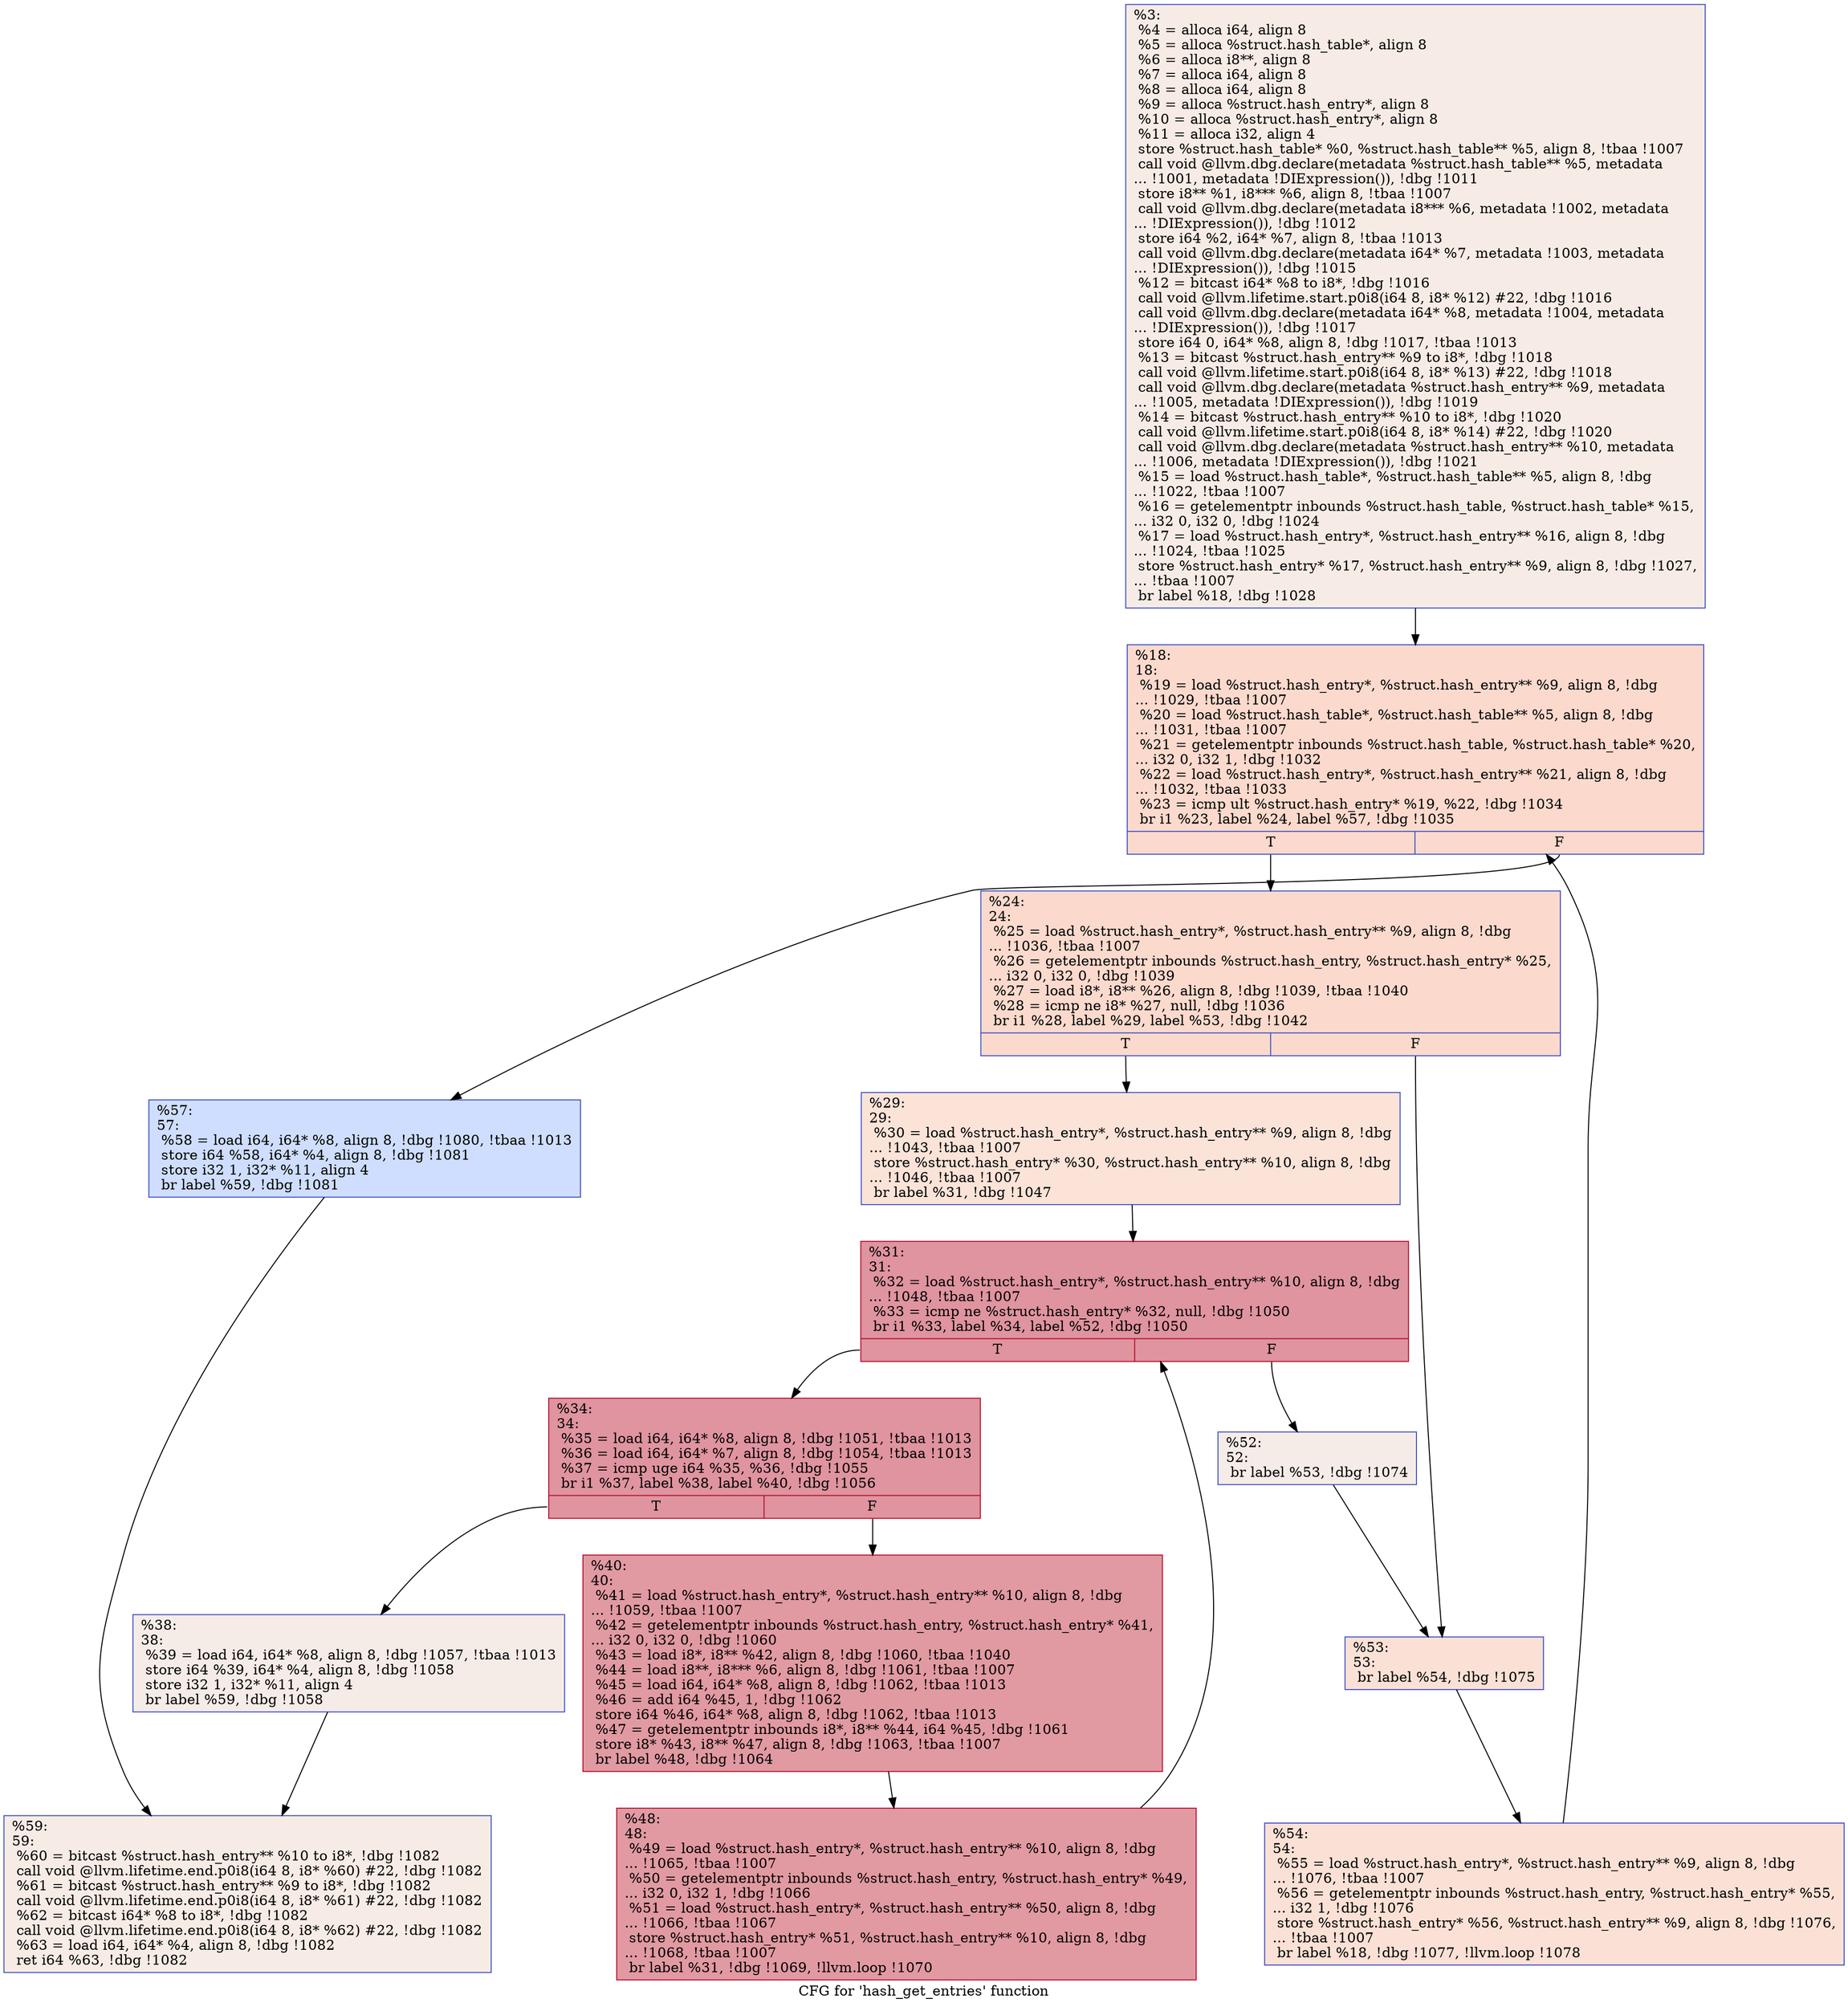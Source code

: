 digraph "CFG for 'hash_get_entries' function" {
	label="CFG for 'hash_get_entries' function";

	Node0x2252580 [shape=record,color="#3d50c3ff", style=filled, fillcolor="#ecd3c570",label="{%3:\l  %4 = alloca i64, align 8\l  %5 = alloca %struct.hash_table*, align 8\l  %6 = alloca i8**, align 8\l  %7 = alloca i64, align 8\l  %8 = alloca i64, align 8\l  %9 = alloca %struct.hash_entry*, align 8\l  %10 = alloca %struct.hash_entry*, align 8\l  %11 = alloca i32, align 4\l  store %struct.hash_table* %0, %struct.hash_table** %5, align 8, !tbaa !1007\l  call void @llvm.dbg.declare(metadata %struct.hash_table** %5, metadata\l... !1001, metadata !DIExpression()), !dbg !1011\l  store i8** %1, i8*** %6, align 8, !tbaa !1007\l  call void @llvm.dbg.declare(metadata i8*** %6, metadata !1002, metadata\l... !DIExpression()), !dbg !1012\l  store i64 %2, i64* %7, align 8, !tbaa !1013\l  call void @llvm.dbg.declare(metadata i64* %7, metadata !1003, metadata\l... !DIExpression()), !dbg !1015\l  %12 = bitcast i64* %8 to i8*, !dbg !1016\l  call void @llvm.lifetime.start.p0i8(i64 8, i8* %12) #22, !dbg !1016\l  call void @llvm.dbg.declare(metadata i64* %8, metadata !1004, metadata\l... !DIExpression()), !dbg !1017\l  store i64 0, i64* %8, align 8, !dbg !1017, !tbaa !1013\l  %13 = bitcast %struct.hash_entry** %9 to i8*, !dbg !1018\l  call void @llvm.lifetime.start.p0i8(i64 8, i8* %13) #22, !dbg !1018\l  call void @llvm.dbg.declare(metadata %struct.hash_entry** %9, metadata\l... !1005, metadata !DIExpression()), !dbg !1019\l  %14 = bitcast %struct.hash_entry** %10 to i8*, !dbg !1020\l  call void @llvm.lifetime.start.p0i8(i64 8, i8* %14) #22, !dbg !1020\l  call void @llvm.dbg.declare(metadata %struct.hash_entry** %10, metadata\l... !1006, metadata !DIExpression()), !dbg !1021\l  %15 = load %struct.hash_table*, %struct.hash_table** %5, align 8, !dbg\l... !1022, !tbaa !1007\l  %16 = getelementptr inbounds %struct.hash_table, %struct.hash_table* %15,\l... i32 0, i32 0, !dbg !1024\l  %17 = load %struct.hash_entry*, %struct.hash_entry** %16, align 8, !dbg\l... !1024, !tbaa !1025\l  store %struct.hash_entry* %17, %struct.hash_entry** %9, align 8, !dbg !1027,\l... !tbaa !1007\l  br label %18, !dbg !1028\l}"];
	Node0x2252580 -> Node0x2256220;
	Node0x2256220 [shape=record,color="#3d50c3ff", style=filled, fillcolor="#f7ac8e70",label="{%18:\l18:                                               \l  %19 = load %struct.hash_entry*, %struct.hash_entry** %9, align 8, !dbg\l... !1029, !tbaa !1007\l  %20 = load %struct.hash_table*, %struct.hash_table** %5, align 8, !dbg\l... !1031, !tbaa !1007\l  %21 = getelementptr inbounds %struct.hash_table, %struct.hash_table* %20,\l... i32 0, i32 1, !dbg !1032\l  %22 = load %struct.hash_entry*, %struct.hash_entry** %21, align 8, !dbg\l... !1032, !tbaa !1033\l  %23 = icmp ult %struct.hash_entry* %19, %22, !dbg !1034\l  br i1 %23, label %24, label %57, !dbg !1035\l|{<s0>T|<s1>F}}"];
	Node0x2256220:s0 -> Node0x2256270;
	Node0x2256220:s1 -> Node0x2256590;
	Node0x2256270 [shape=record,color="#3d50c3ff", style=filled, fillcolor="#f7ac8e70",label="{%24:\l24:                                               \l  %25 = load %struct.hash_entry*, %struct.hash_entry** %9, align 8, !dbg\l... !1036, !tbaa !1007\l  %26 = getelementptr inbounds %struct.hash_entry, %struct.hash_entry* %25,\l... i32 0, i32 0, !dbg !1039\l  %27 = load i8*, i8** %26, align 8, !dbg !1039, !tbaa !1040\l  %28 = icmp ne i8* %27, null, !dbg !1036\l  br i1 %28, label %29, label %53, !dbg !1042\l|{<s0>T|<s1>F}}"];
	Node0x2256270:s0 -> Node0x22562c0;
	Node0x2256270:s1 -> Node0x22564f0;
	Node0x22562c0 [shape=record,color="#3d50c3ff", style=filled, fillcolor="#f6bfa670",label="{%29:\l29:                                               \l  %30 = load %struct.hash_entry*, %struct.hash_entry** %9, align 8, !dbg\l... !1043, !tbaa !1007\l  store %struct.hash_entry* %30, %struct.hash_entry** %10, align 8, !dbg\l... !1046, !tbaa !1007\l  br label %31, !dbg !1047\l}"];
	Node0x22562c0 -> Node0x2256310;
	Node0x2256310 [shape=record,color="#b70d28ff", style=filled, fillcolor="#b70d2870",label="{%31:\l31:                                               \l  %32 = load %struct.hash_entry*, %struct.hash_entry** %10, align 8, !dbg\l... !1048, !tbaa !1007\l  %33 = icmp ne %struct.hash_entry* %32, null, !dbg !1050\l  br i1 %33, label %34, label %52, !dbg !1050\l|{<s0>T|<s1>F}}"];
	Node0x2256310:s0 -> Node0x2256360;
	Node0x2256310:s1 -> Node0x22564a0;
	Node0x2256360 [shape=record,color="#b70d28ff", style=filled, fillcolor="#b70d2870",label="{%34:\l34:                                               \l  %35 = load i64, i64* %8, align 8, !dbg !1051, !tbaa !1013\l  %36 = load i64, i64* %7, align 8, !dbg !1054, !tbaa !1013\l  %37 = icmp uge i64 %35, %36, !dbg !1055\l  br i1 %37, label %38, label %40, !dbg !1056\l|{<s0>T|<s1>F}}"];
	Node0x2256360:s0 -> Node0x22563b0;
	Node0x2256360:s1 -> Node0x2256400;
	Node0x22563b0 [shape=record,color="#3d50c3ff", style=filled, fillcolor="#ead5c970",label="{%38:\l38:                                               \l  %39 = load i64, i64* %8, align 8, !dbg !1057, !tbaa !1013\l  store i64 %39, i64* %4, align 8, !dbg !1058\l  store i32 1, i32* %11, align 4\l  br label %59, !dbg !1058\l}"];
	Node0x22563b0 -> Node0x22565e0;
	Node0x2256400 [shape=record,color="#b70d28ff", style=filled, fillcolor="#bb1b2c70",label="{%40:\l40:                                               \l  %41 = load %struct.hash_entry*, %struct.hash_entry** %10, align 8, !dbg\l... !1059, !tbaa !1007\l  %42 = getelementptr inbounds %struct.hash_entry, %struct.hash_entry* %41,\l... i32 0, i32 0, !dbg !1060\l  %43 = load i8*, i8** %42, align 8, !dbg !1060, !tbaa !1040\l  %44 = load i8**, i8*** %6, align 8, !dbg !1061, !tbaa !1007\l  %45 = load i64, i64* %8, align 8, !dbg !1062, !tbaa !1013\l  %46 = add i64 %45, 1, !dbg !1062\l  store i64 %46, i64* %8, align 8, !dbg !1062, !tbaa !1013\l  %47 = getelementptr inbounds i8*, i8** %44, i64 %45, !dbg !1061\l  store i8* %43, i8** %47, align 8, !dbg !1063, !tbaa !1007\l  br label %48, !dbg !1064\l}"];
	Node0x2256400 -> Node0x2256450;
	Node0x2256450 [shape=record,color="#b70d28ff", style=filled, fillcolor="#bb1b2c70",label="{%48:\l48:                                               \l  %49 = load %struct.hash_entry*, %struct.hash_entry** %10, align 8, !dbg\l... !1065, !tbaa !1007\l  %50 = getelementptr inbounds %struct.hash_entry, %struct.hash_entry* %49,\l... i32 0, i32 1, !dbg !1066\l  %51 = load %struct.hash_entry*, %struct.hash_entry** %50, align 8, !dbg\l... !1066, !tbaa !1067\l  store %struct.hash_entry* %51, %struct.hash_entry** %10, align 8, !dbg\l... !1068, !tbaa !1007\l  br label %31, !dbg !1069, !llvm.loop !1070\l}"];
	Node0x2256450 -> Node0x2256310;
	Node0x22564a0 [shape=record,color="#3d50c3ff", style=filled, fillcolor="#ead5c970",label="{%52:\l52:                                               \l  br label %53, !dbg !1074\l}"];
	Node0x22564a0 -> Node0x22564f0;
	Node0x22564f0 [shape=record,color="#3d50c3ff", style=filled, fillcolor="#f7bca170",label="{%53:\l53:                                               \l  br label %54, !dbg !1075\l}"];
	Node0x22564f0 -> Node0x2256540;
	Node0x2256540 [shape=record,color="#3d50c3ff", style=filled, fillcolor="#f7bca170",label="{%54:\l54:                                               \l  %55 = load %struct.hash_entry*, %struct.hash_entry** %9, align 8, !dbg\l... !1076, !tbaa !1007\l  %56 = getelementptr inbounds %struct.hash_entry, %struct.hash_entry* %55,\l... i32 1, !dbg !1076\l  store %struct.hash_entry* %56, %struct.hash_entry** %9, align 8, !dbg !1076,\l... !tbaa !1007\l  br label %18, !dbg !1077, !llvm.loop !1078\l}"];
	Node0x2256540 -> Node0x2256220;
	Node0x2256590 [shape=record,color="#3d50c3ff", style=filled, fillcolor="#93b5fe70",label="{%57:\l57:                                               \l  %58 = load i64, i64* %8, align 8, !dbg !1080, !tbaa !1013\l  store i64 %58, i64* %4, align 8, !dbg !1081\l  store i32 1, i32* %11, align 4\l  br label %59, !dbg !1081\l}"];
	Node0x2256590 -> Node0x22565e0;
	Node0x22565e0 [shape=record,color="#3d50c3ff", style=filled, fillcolor="#ecd3c570",label="{%59:\l59:                                               \l  %60 = bitcast %struct.hash_entry** %10 to i8*, !dbg !1082\l  call void @llvm.lifetime.end.p0i8(i64 8, i8* %60) #22, !dbg !1082\l  %61 = bitcast %struct.hash_entry** %9 to i8*, !dbg !1082\l  call void @llvm.lifetime.end.p0i8(i64 8, i8* %61) #22, !dbg !1082\l  %62 = bitcast i64* %8 to i8*, !dbg !1082\l  call void @llvm.lifetime.end.p0i8(i64 8, i8* %62) #22, !dbg !1082\l  %63 = load i64, i64* %4, align 8, !dbg !1082\l  ret i64 %63, !dbg !1082\l}"];
}
